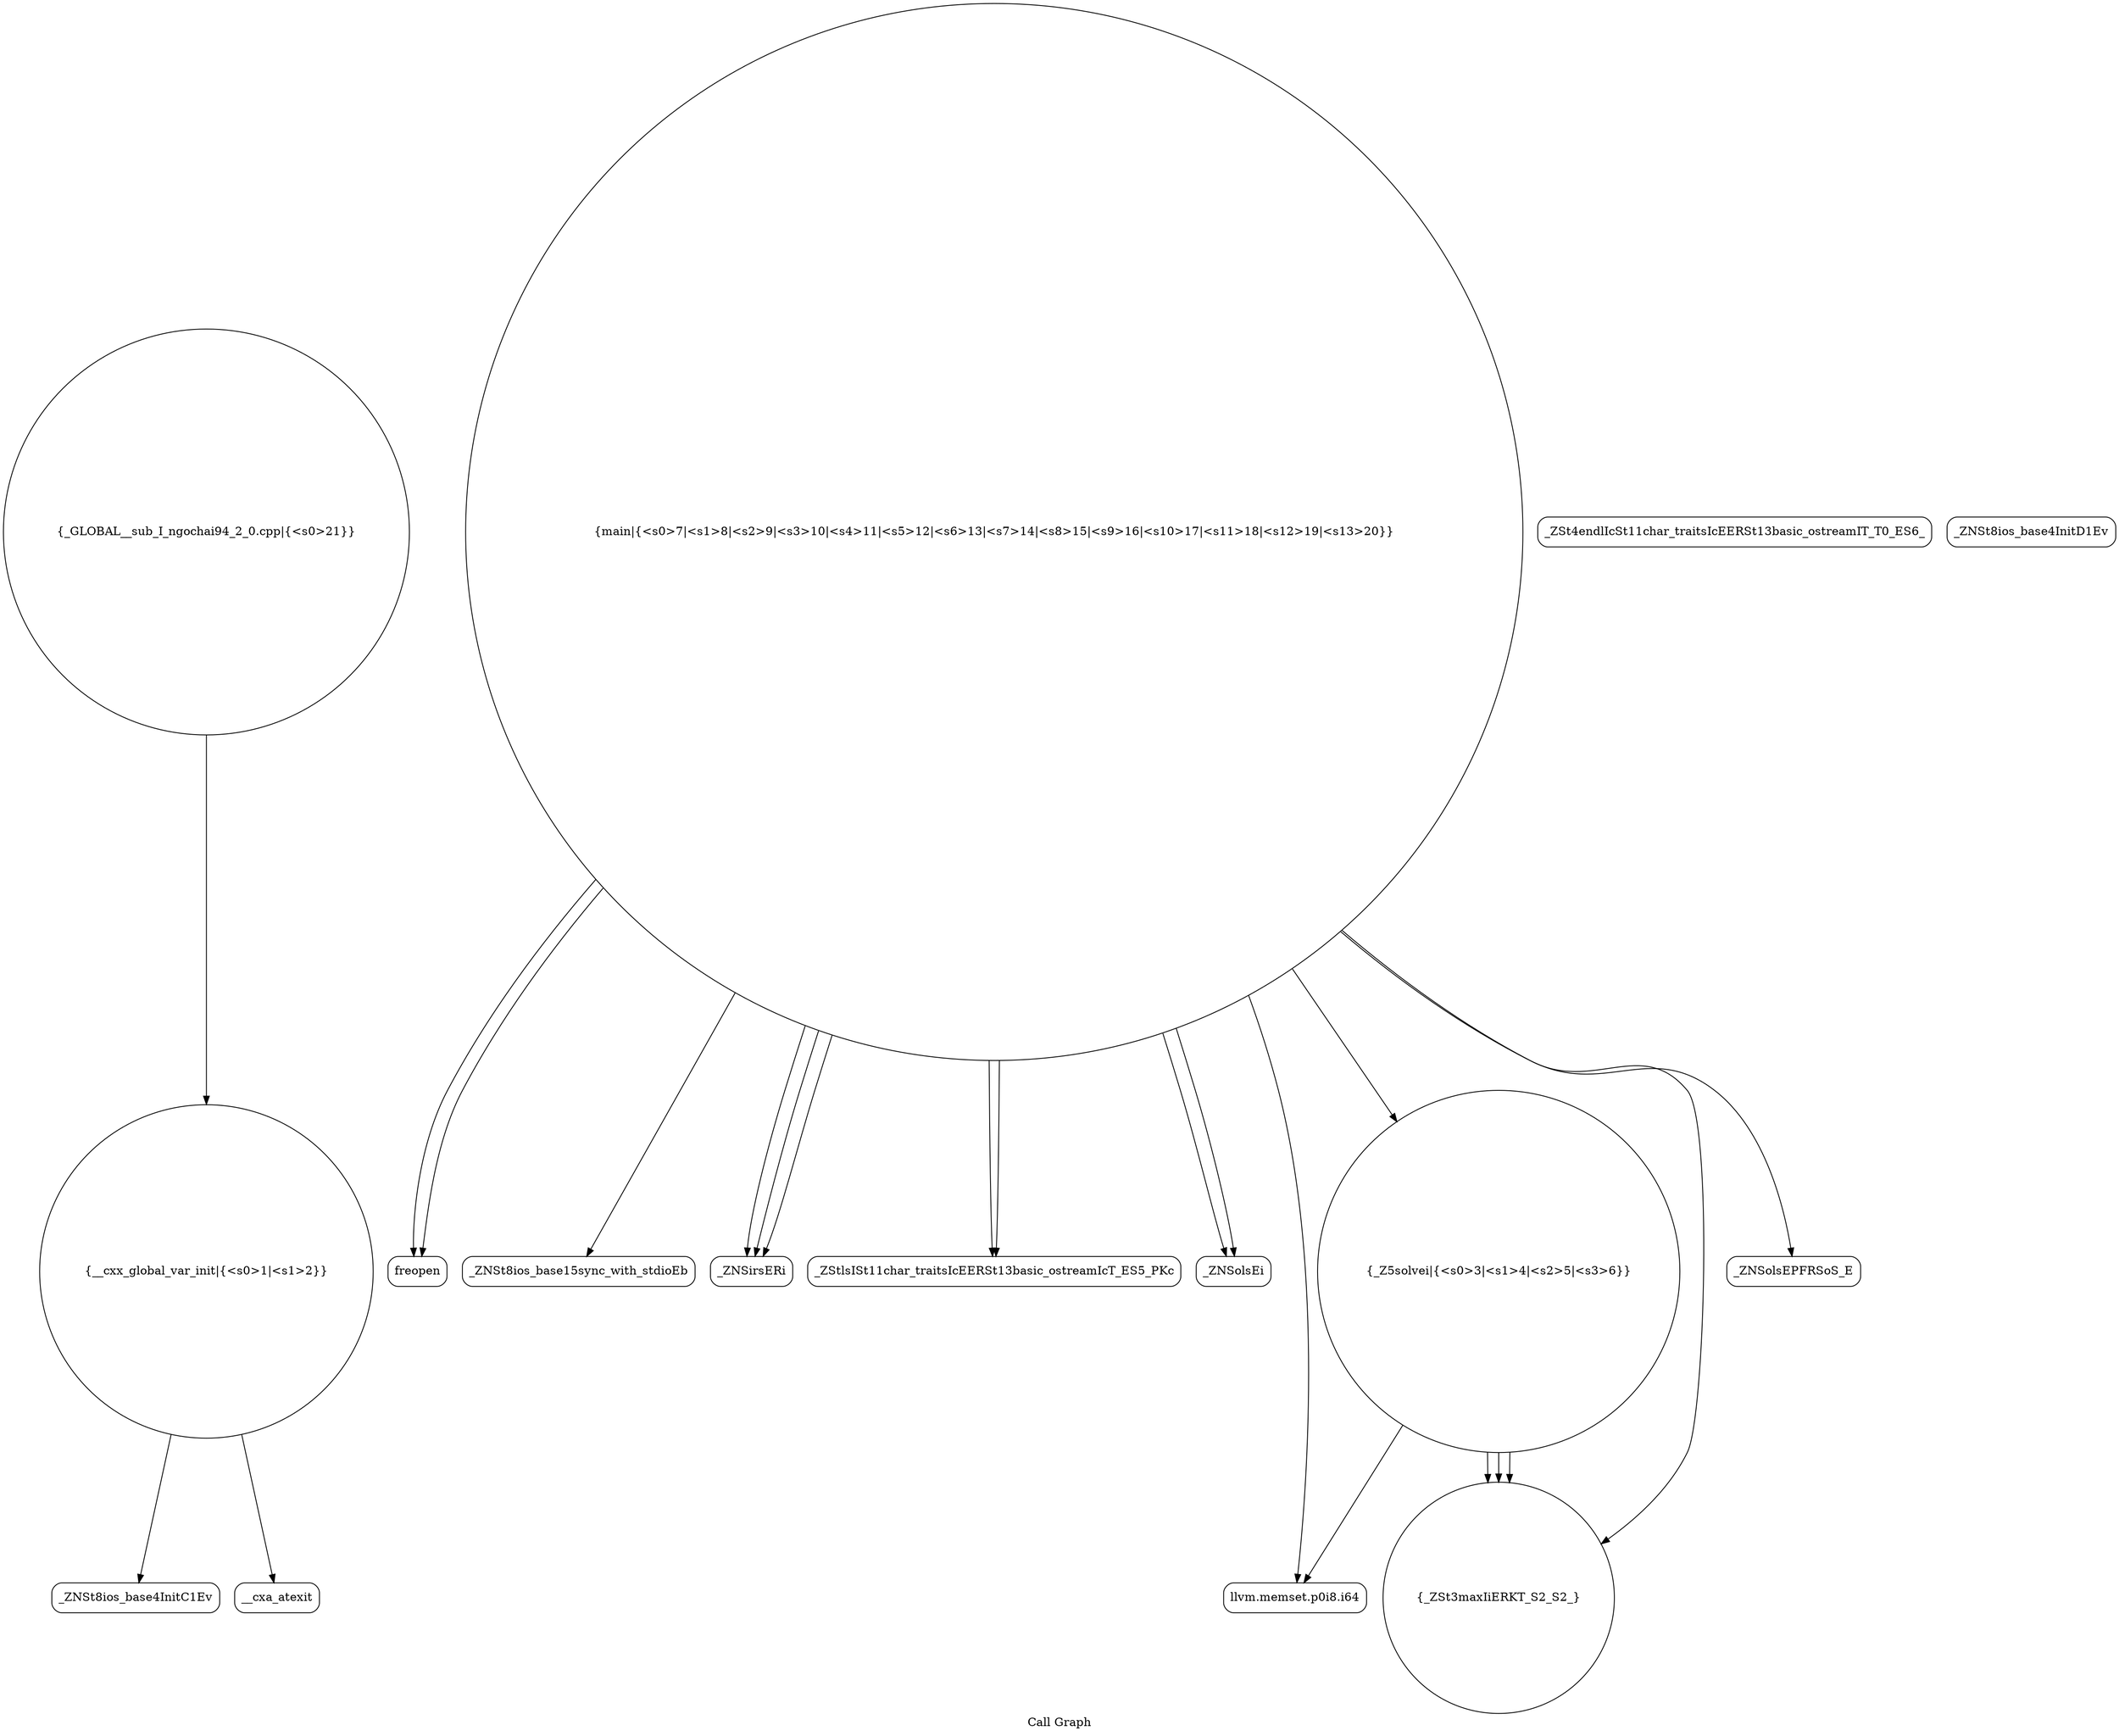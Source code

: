 digraph "Call Graph" {
	label="Call Graph";

	Node0x55d8104b9bc0 [shape=record,shape=circle,label="{__cxx_global_var_init|{<s0>1|<s1>2}}"];
	Node0x55d8104b9bc0:s0 -> Node0x55d8104ba050[color=black];
	Node0x55d8104b9bc0:s1 -> Node0x55d8104ba150[color=black];
	Node0x55d8104ba350 [shape=record,shape=circle,label="{main|{<s0>7|<s1>8|<s2>9|<s3>10|<s4>11|<s5>12|<s6>13|<s7>14|<s8>15|<s9>16|<s10>17|<s11>18|<s12>19|<s13>20}}"];
	Node0x55d8104ba350:s0 -> Node0x55d8104ba3d0[color=black];
	Node0x55d8104ba350:s1 -> Node0x55d8104ba3d0[color=black];
	Node0x55d8104ba350:s2 -> Node0x55d8104ba450[color=black];
	Node0x55d8104ba350:s3 -> Node0x55d8104ba4d0[color=black];
	Node0x55d8104ba350:s4 -> Node0x55d8104ba550[color=black];
	Node0x55d8104ba350:s5 -> Node0x55d8104ba5d0[color=black];
	Node0x55d8104ba350:s6 -> Node0x55d8104ba550[color=black];
	Node0x55d8104ba350:s7 -> Node0x55d8104ba4d0[color=black];
	Node0x55d8104ba350:s8 -> Node0x55d8104ba4d0[color=black];
	Node0x55d8104ba350:s9 -> Node0x55d8104ba250[color=black];
	Node0x55d8104ba350:s10 -> Node0x55d8104ba1d0[color=black];
	Node0x55d8104ba350:s11 -> Node0x55d8104ba2d0[color=black];
	Node0x55d8104ba350:s12 -> Node0x55d8104ba5d0[color=black];
	Node0x55d8104ba350:s13 -> Node0x55d8104ba650[color=black];
	Node0x55d8104ba6d0 [shape=record,shape=Mrecord,label="{_ZSt4endlIcSt11char_traitsIcEERSt13basic_ostreamIT_T0_ES6_}"];
	Node0x55d8104ba0d0 [shape=record,shape=Mrecord,label="{_ZNSt8ios_base4InitD1Ev}"];
	Node0x55d8104ba450 [shape=record,shape=Mrecord,label="{_ZNSt8ios_base15sync_with_stdioEb}"];
	Node0x55d8104ba1d0 [shape=record,shape=circle,label="{_Z5solvei|{<s0>3|<s1>4|<s2>5|<s3>6}}"];
	Node0x55d8104ba1d0:s0 -> Node0x55d8104ba250[color=black];
	Node0x55d8104ba1d0:s1 -> Node0x55d8104ba2d0[color=black];
	Node0x55d8104ba1d0:s2 -> Node0x55d8104ba2d0[color=black];
	Node0x55d8104ba1d0:s3 -> Node0x55d8104ba2d0[color=black];
	Node0x55d8104ba550 [shape=record,shape=Mrecord,label="{_ZStlsISt11char_traitsIcEERSt13basic_ostreamIcT_ES5_PKc}"];
	Node0x55d8104ba2d0 [shape=record,shape=circle,label="{_ZSt3maxIiERKT_S2_S2_}"];
	Node0x55d8104ba650 [shape=record,shape=Mrecord,label="{_ZNSolsEPFRSoS_E}"];
	Node0x55d8104ba050 [shape=record,shape=Mrecord,label="{_ZNSt8ios_base4InitC1Ev}"];
	Node0x55d8104ba3d0 [shape=record,shape=Mrecord,label="{freopen}"];
	Node0x55d8104ba750 [shape=record,shape=circle,label="{_GLOBAL__sub_I_ngochai94_2_0.cpp|{<s0>21}}"];
	Node0x55d8104ba750:s0 -> Node0x55d8104b9bc0[color=black];
	Node0x55d8104ba150 [shape=record,shape=Mrecord,label="{__cxa_atexit}"];
	Node0x55d8104ba4d0 [shape=record,shape=Mrecord,label="{_ZNSirsERi}"];
	Node0x55d8104ba250 [shape=record,shape=Mrecord,label="{llvm.memset.p0i8.i64}"];
	Node0x55d8104ba5d0 [shape=record,shape=Mrecord,label="{_ZNSolsEi}"];
}
